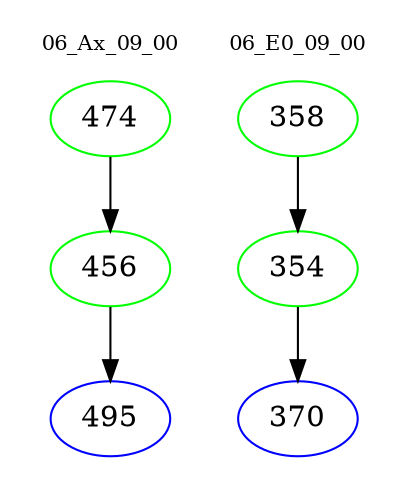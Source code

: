 digraph{
subgraph cluster_0 {
color = white
label = "06_Ax_09_00";
fontsize=10;
T0_474 [label="474", color="green"]
T0_474 -> T0_456 [color="black"]
T0_456 [label="456", color="green"]
T0_456 -> T0_495 [color="black"]
T0_495 [label="495", color="blue"]
}
subgraph cluster_1 {
color = white
label = "06_E0_09_00";
fontsize=10;
T1_358 [label="358", color="green"]
T1_358 -> T1_354 [color="black"]
T1_354 [label="354", color="green"]
T1_354 -> T1_370 [color="black"]
T1_370 [label="370", color="blue"]
}
}
